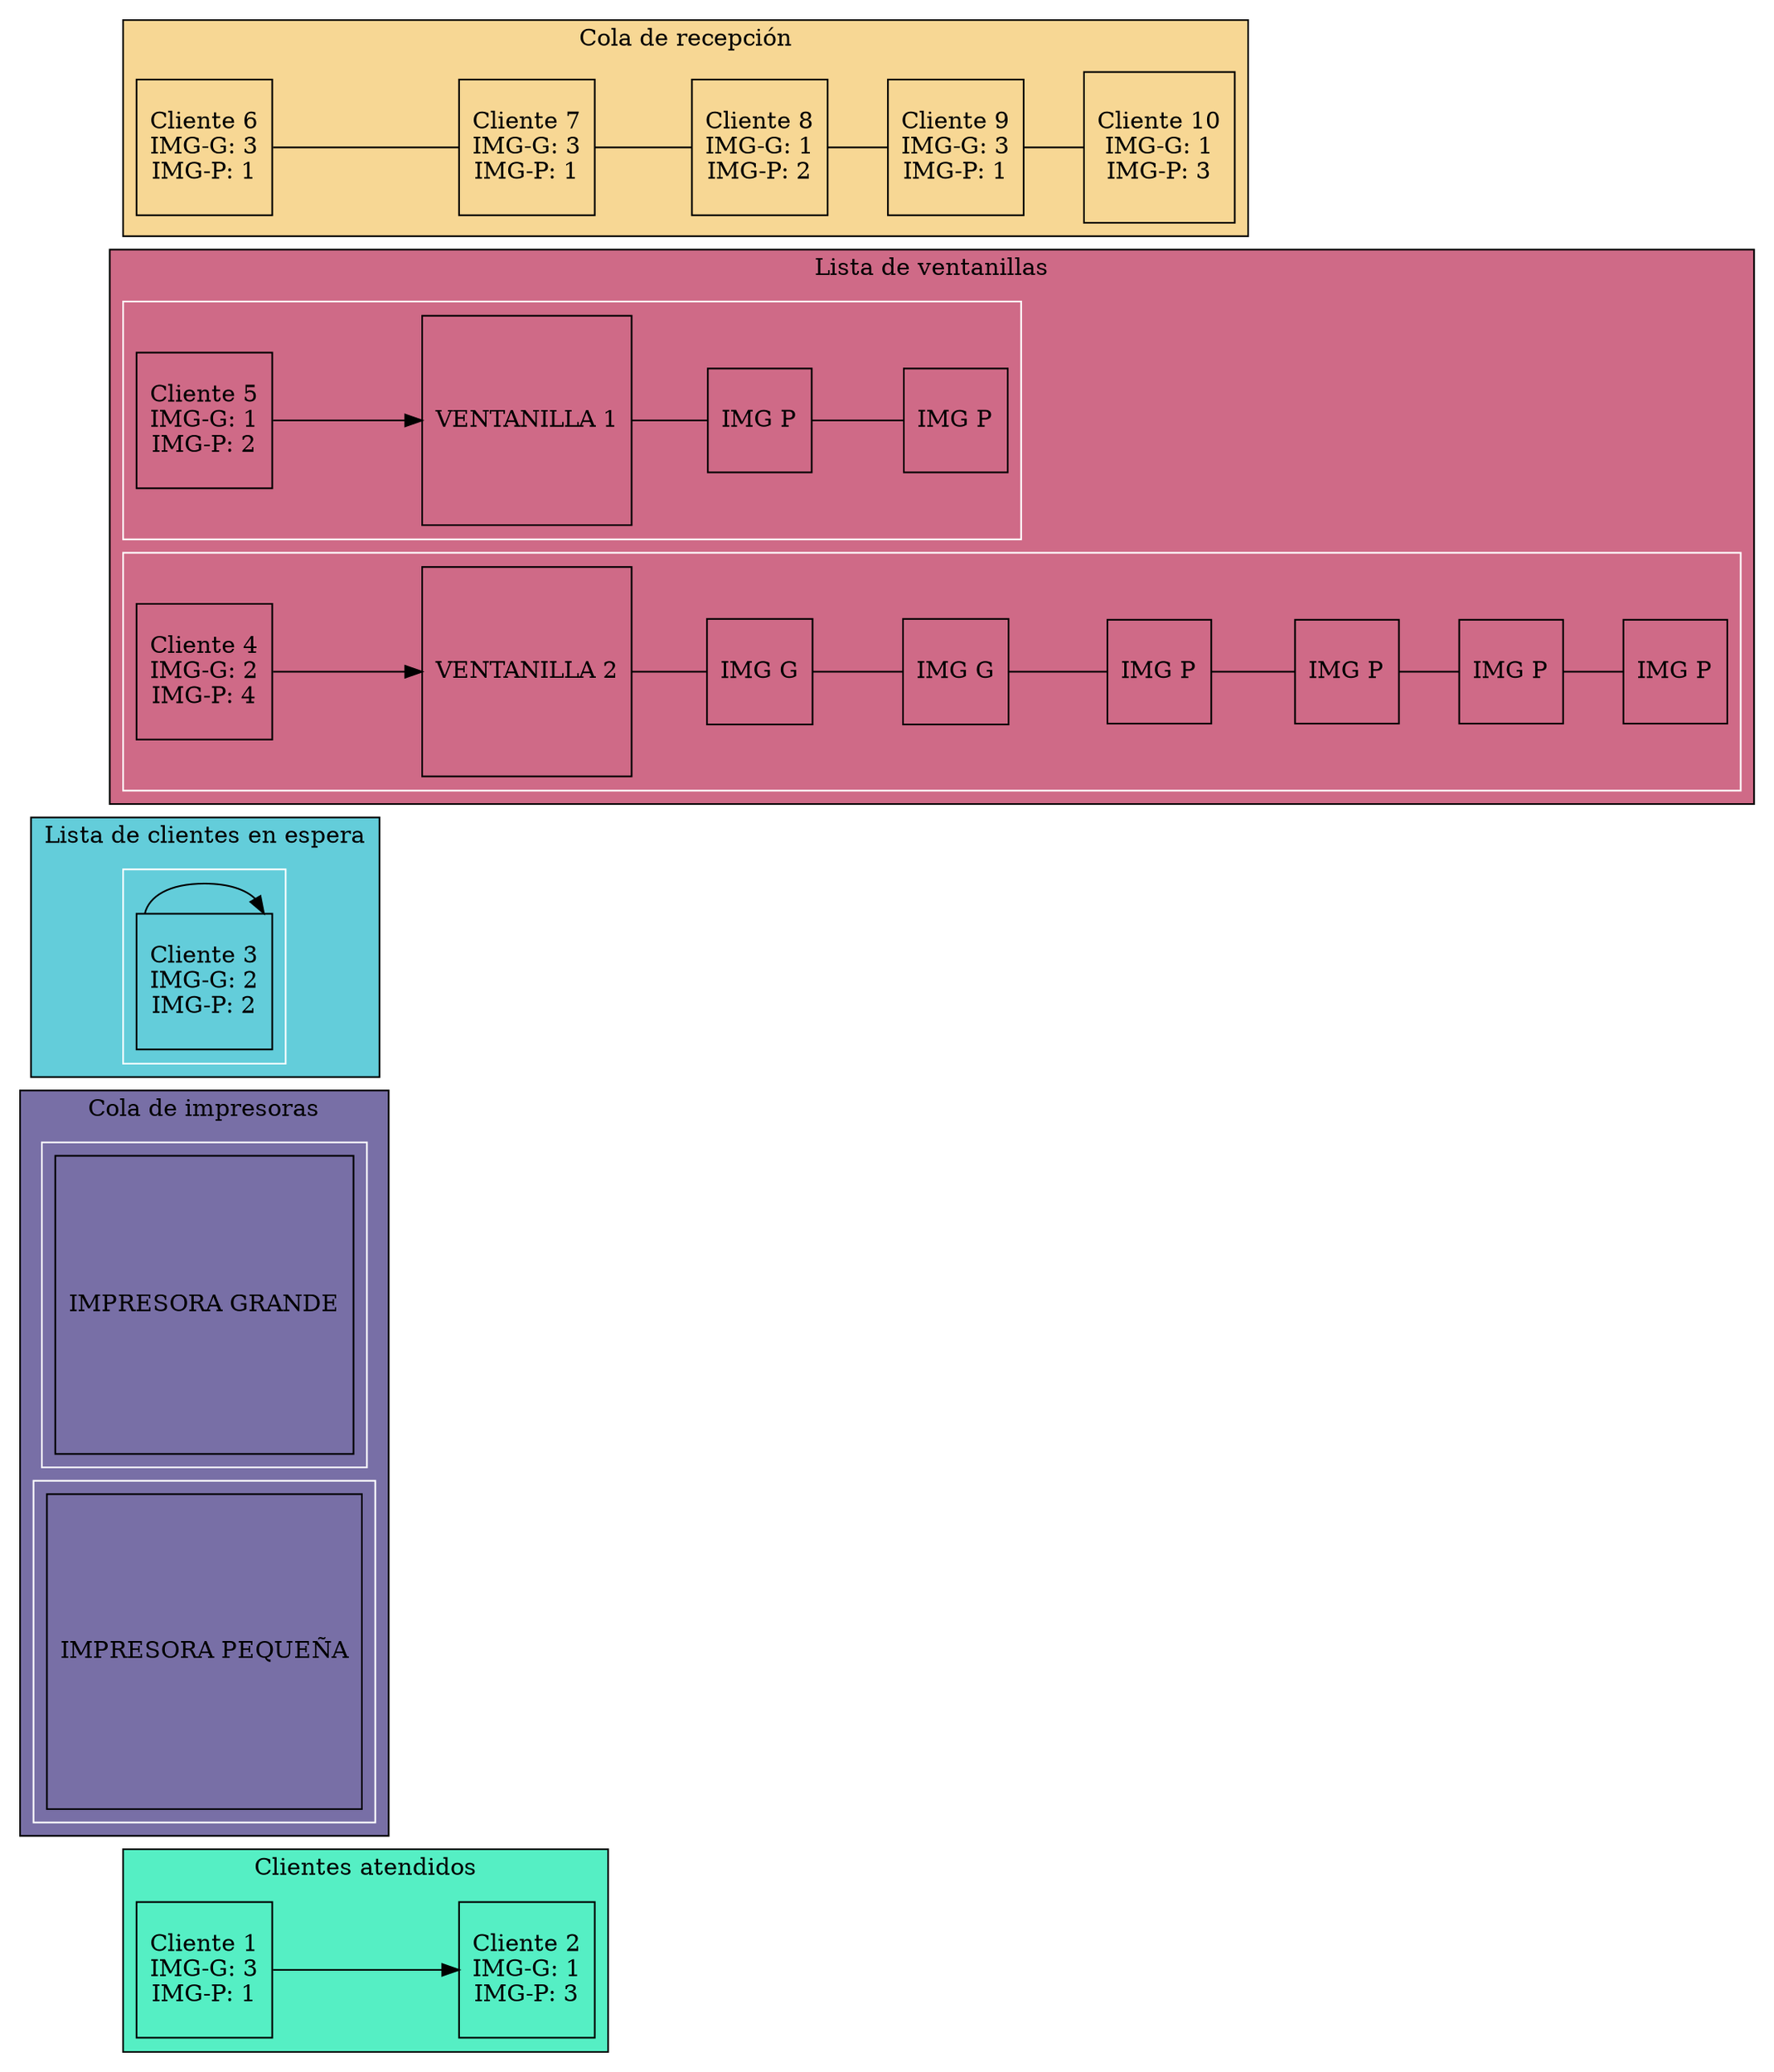 digraph G {
rankdir=LR
subgraph cluster_5 {
label = "Clientes atendidos";
bgcolor="#55efc4"
node[shape=square]
Nodo5_1 [label="Cliente 1\nIMG-G: 3\nIMG-P: 1"];
Nodo5_2 [label="Cliente 2\nIMG-G: 1\nIMG-P: 3"];
Nodo5_1                    -> Nodo5_2                   
}
subgraph cluster_4 {
label = "Cola de impresoras";
bgcolor="#786fa6"
node[shape=square]
subgraph cluster_4_1 {
label = ""
color=white
Nodo4_1_1 [label="IMPRESORA GRANDE"];
}
subgraph cluster_4_2 {
label = ""
color=white
Nodo4_2_1 [label="IMPRESORA PEQUEÑA"];
}
}
subgraph cluster_3 {
label = "Lista de clientes en espera";
bgcolor="#63cdda"
node[shape=square]
subgraph cluster_3_1 {
label = ""
color=white
Nodo3_1_1 [label="Cliente 3\nIMG-G: 2\nIMG-P: 2"];
}
Nodo3_1_1 -> Nodo3_1_1
}
subgraph cluster_2 {
label = "Lista de ventanillas";
bgcolor="#cf6a87";
node[shape=square]
subgraph cluster_2_1                   {
label = ""
color=white
Nodo2_1_1 [label="VENTANILLA 1"];
Nodo2_1_0  [label="Cliente 5\nIMG-G: 1\nIMG-P: 2"];
Nodo2_1_0 -> Nodo2_1_1
Nodo2_1_2 [label="IMG P"];
Nodo2_1_1 -> Nodo2_1_2 [dir=none]
Nodo2_1_3 [label="IMG P"];
Nodo2_1_2 -> Nodo2_1_3 [dir=none]
}
subgraph cluster_2_2                   {
label = ""
color=white
Nodo2_2_1 [label="VENTANILLA 2"];
Nodo2_2_0  [label="Cliente 4\nIMG-G: 2\nIMG-P: 4"];
Nodo2_2_0 -> Nodo2_2_1
Nodo2_2_2 [label="IMG G"];
Nodo2_2_1 -> Nodo2_2_2 [dir=none]
Nodo2_2_3 [label="IMG G"];
Nodo2_2_2 -> Nodo2_2_3 [dir=none]
Nodo2_2_4 [label="IMG P"];
Nodo2_2_3 -> Nodo2_2_4 [dir=none]
Nodo2_2_5 [label="IMG P"];
Nodo2_2_4 -> Nodo2_2_5 [dir=none]
Nodo2_2_6 [label="IMG P"];
Nodo2_2_5 -> Nodo2_2_6 [dir=none]
Nodo2_2_7 [label="IMG P"];
Nodo2_2_6 -> Nodo2_2_7 [dir=none]
}
}
subgraph cluster_1 {
label = "Cola de recepción";
bgcolor="#f7d794"
node[shape=square]
Nodo1_1                    [label="Cliente 6\nIMG-G: 3\nIMG-P: 1"];
Nodo1_2                    [label="Cliente 7\nIMG-G: 3\nIMG-P: 1"];
Nodo1_1                    -> Nodo1_2                    [dir=none]
Nodo1_3                    [label="Cliente 8\nIMG-G: 1\nIMG-P: 2"];
Nodo1_2                    -> Nodo1_3                    [dir=none]
Nodo1_4                    [label="Cliente 9\nIMG-G: 3\nIMG-P: 1"];
Nodo1_3                    -> Nodo1_4                    [dir=none]
Nodo1_5                    [label="Cliente 10\nIMG-G: 1\nIMG-P: 3"];
Nodo1_4                    -> Nodo1_5                    [dir=none]
}
}
